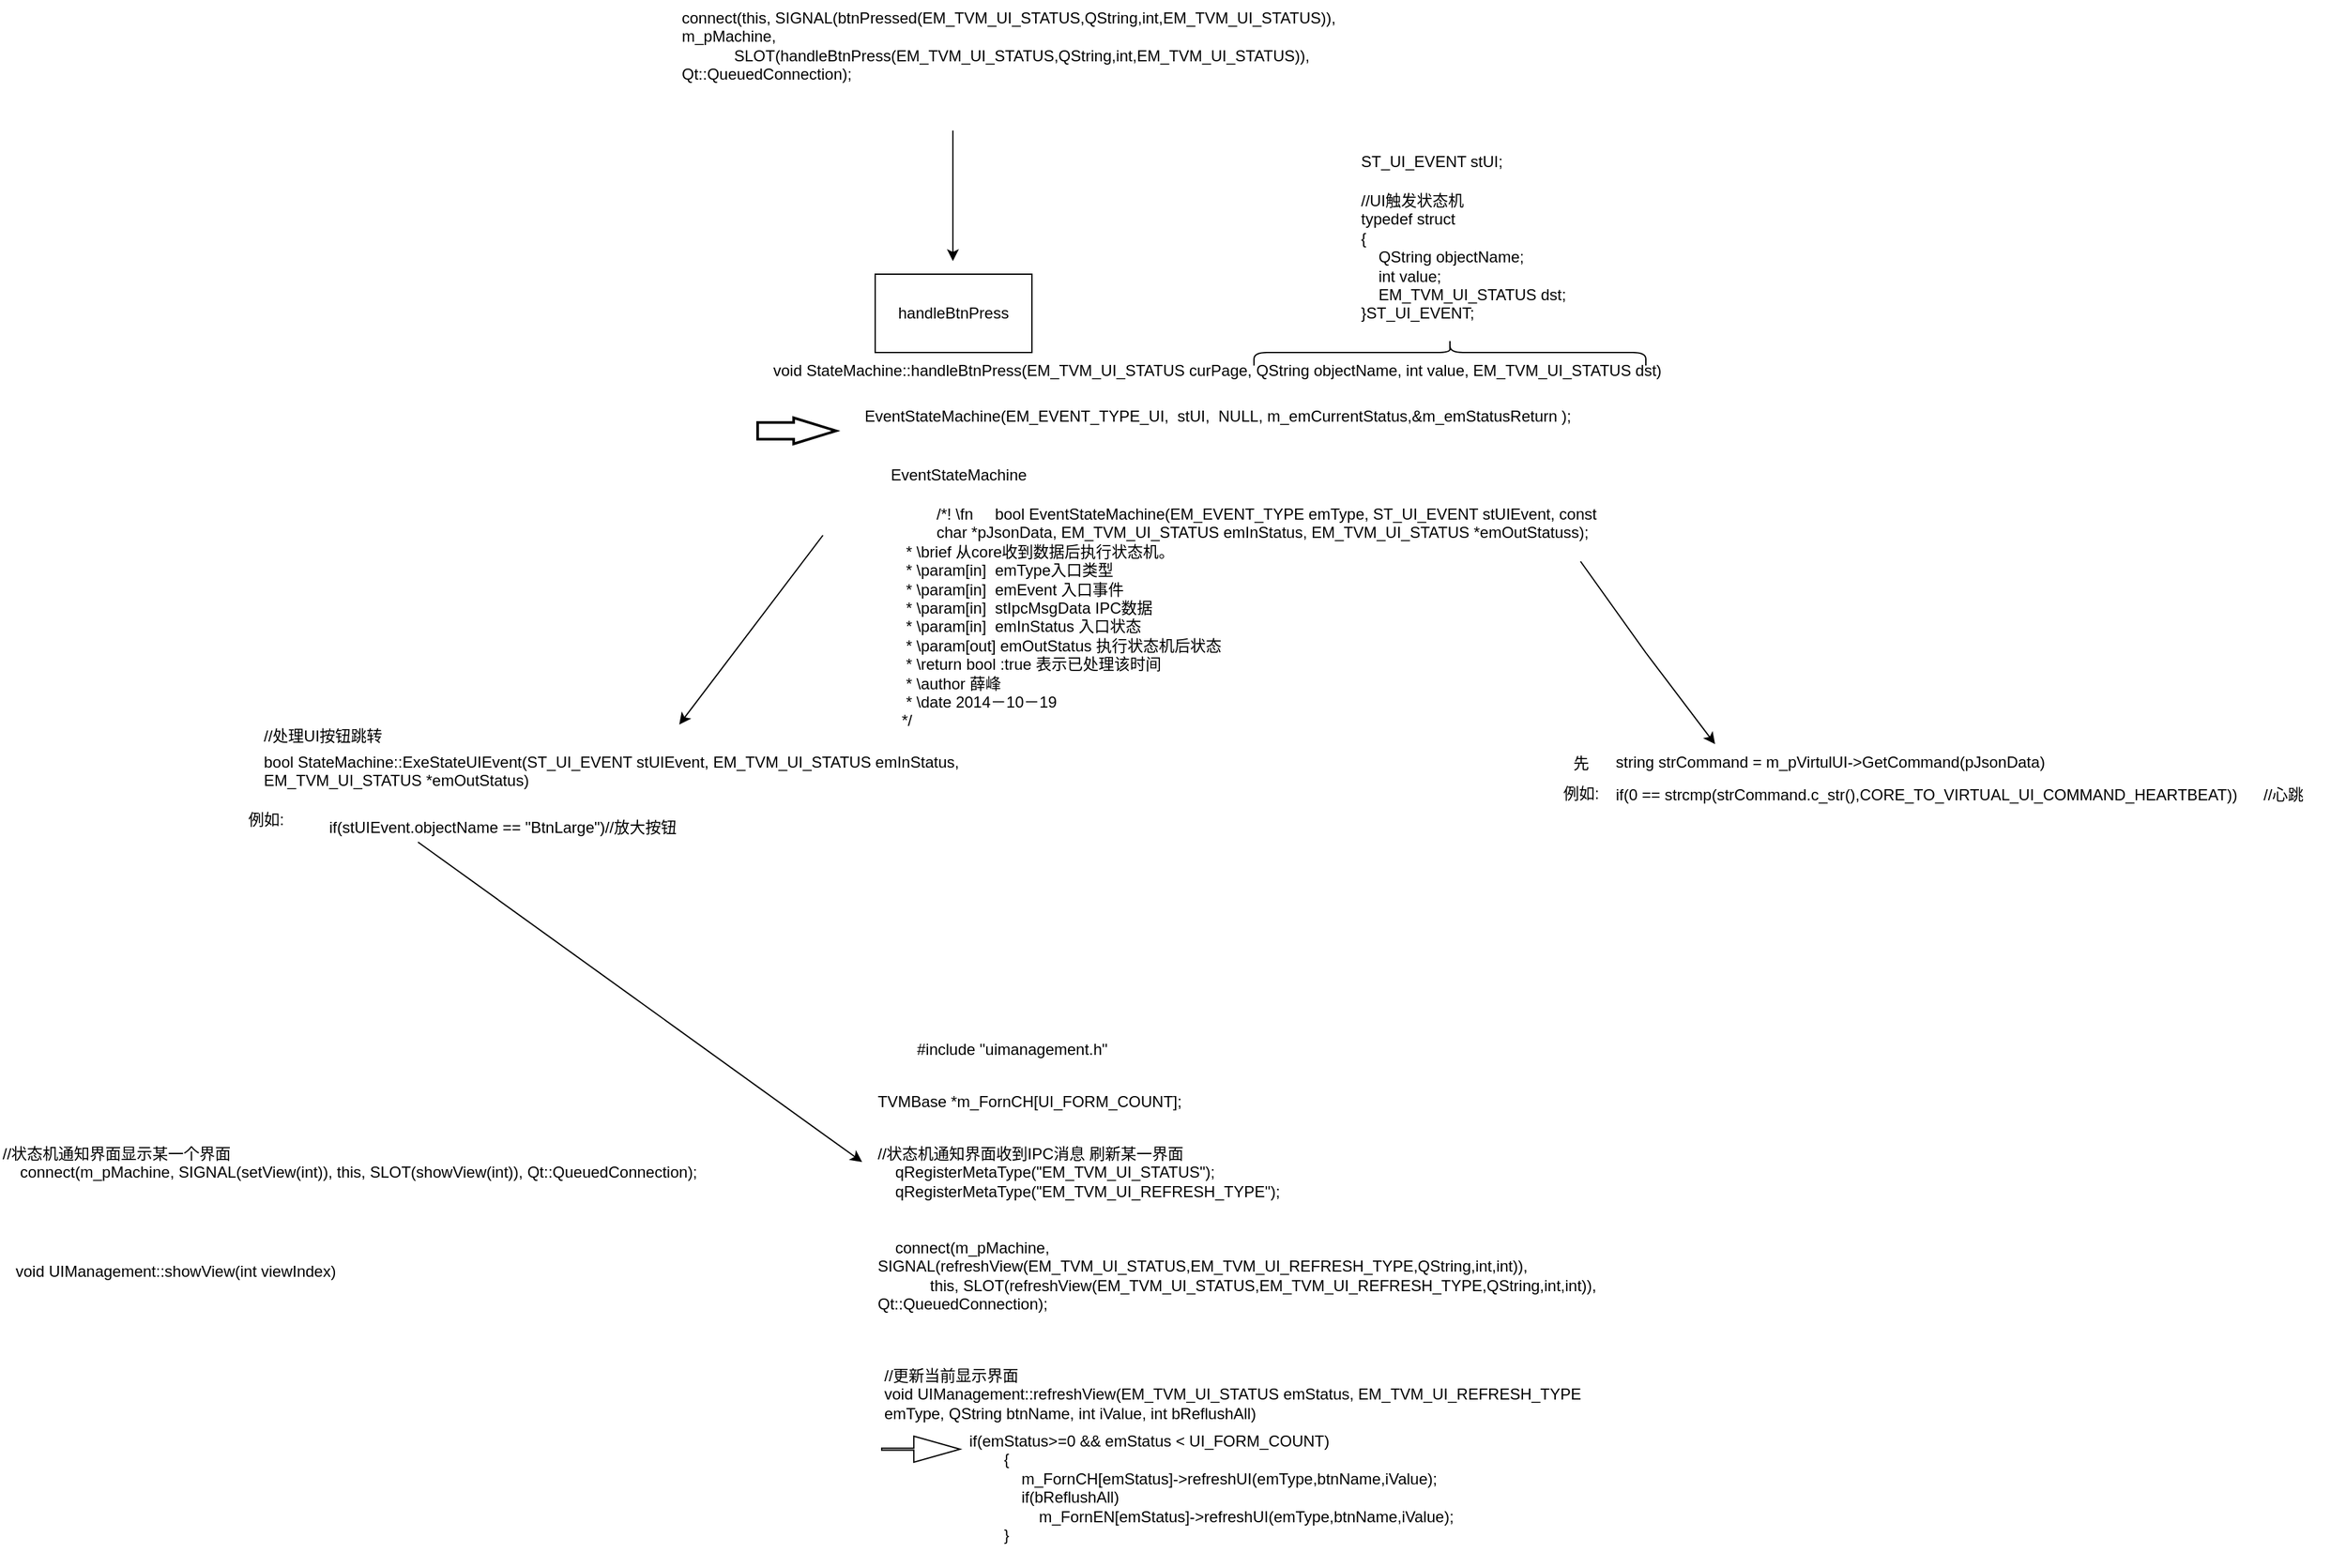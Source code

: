 <mxfile version="20.4.1" type="github">
  <diagram id="v4NcV1EOcFVTRIT4R_Up" name="第 1 页">
    <mxGraphModel dx="1865" dy="545" grid="1" gridSize="10" guides="1" tooltips="1" connect="1" arrows="1" fold="1" page="1" pageScale="1" pageWidth="827" pageHeight="1169" math="0" shadow="0">
      <root>
        <mxCell id="0" />
        <mxCell id="1" parent="0" />
        <mxCell id="l84PdnCawKySDigee48M-1" value="handleBtnPress" style="rounded=0;whiteSpace=wrap;html=1;" parent="1" vertex="1">
          <mxGeometry x="310" y="250" width="120" height="60" as="geometry" />
        </mxCell>
        <mxCell id="l84PdnCawKySDigee48M-2" value="void StateMachine::handleBtnPress(EM_TVM_UI_STATUS curPage, QString objectName, int value, EM_TVM_UI_STATUS dst)" style="text;whiteSpace=wrap;html=1;" parent="1" vertex="1">
          <mxGeometry x="230" y="310" width="730" height="50" as="geometry" />
        </mxCell>
        <mxCell id="l84PdnCawKySDigee48M-3" value="" style="shape=curlyBracket;whiteSpace=wrap;html=1;rounded=1;direction=south;" parent="1" vertex="1">
          <mxGeometry x="600" y="300" width="300" height="20" as="geometry" />
        </mxCell>
        <mxCell id="l84PdnCawKySDigee48M-4" value="//UI触发状态机&#xa;typedef struct&#xa;{&#xa;    QString objectName;&#xa;    int value;&#xa;    EM_TVM_UI_STATUS dst;&#xa;}ST_UI_EVENT;" style="text;whiteSpace=wrap;html=1;" parent="1" vertex="1">
          <mxGeometry x="680" y="180" width="190" height="120" as="geometry" />
        </mxCell>
        <mxCell id="l84PdnCawKySDigee48M-5" value="EventStateMachine" style="text;whiteSpace=wrap;html=1;" parent="1" vertex="1">
          <mxGeometry x="320" y="390" width="140" height="40" as="geometry" />
        </mxCell>
        <mxCell id="l84PdnCawKySDigee48M-8" value="" style="verticalLabelPosition=bottom;verticalAlign=top;html=1;strokeWidth=2;shape=mxgraph.arrows2.arrow;dy=0.36;dx=32.4;notch=0;" parent="1" vertex="1">
          <mxGeometry x="220" y="360" width="60" height="20" as="geometry" />
        </mxCell>
        <mxCell id="l84PdnCawKySDigee48M-10" value="&lt;blockquote style=&quot;margin: 0 0 0 40px; border: none; padding: 0px;&quot;&gt;/*! \fn&amp;nbsp;&lt;span style=&quot;background-color: initial;&quot;&gt;&amp;nbsp; &amp;nbsp; bool EventStateMachine(EM_EVENT_TYPE emType, ST_UI_EVENT stUIEvent, const char *pJsonData, EM_TVM_UI_STATUS emInStatus, EM_TVM_UI_STATUS *emOutStatuss);&lt;/span&gt;&lt;/blockquote&gt;&amp;nbsp; &amp;nbsp; &amp;nbsp;* \brief   从core收到数据后执行状态机。&lt;br&gt;&amp;nbsp; &amp;nbsp; &amp;nbsp;* \param[in]&amp;nbsp; emType入口类型&lt;br&gt;&amp;nbsp; &amp;nbsp; &amp;nbsp;* \param[in]&amp;nbsp;  emEvent 入口事件&lt;br&gt;&amp;nbsp; &amp;nbsp; &amp;nbsp;* \param[in]&amp;nbsp; stIpcMsgData IPC数据&lt;br&gt;&amp;nbsp; &amp;nbsp; &amp;nbsp;* \param[in]&amp;nbsp;  emInStatus 入口状态&lt;br&gt;&amp;nbsp; &amp;nbsp; &amp;nbsp;* \param[out] emOutStatus 执行状态机后状态&lt;br&gt;&amp;nbsp; &amp;nbsp; &amp;nbsp;* \return  bool :true 表示已处理该时间&lt;br&gt;&amp;nbsp; &amp;nbsp; &amp;nbsp;* \author   薛峰&lt;br&gt;&amp;nbsp; &amp;nbsp; &amp;nbsp;* \date   2014－10－19&lt;br&gt;&amp;nbsp; &amp;nbsp; */" style="text;whiteSpace=wrap;html=1;" parent="1" vertex="1">
          <mxGeometry x="315" y="420" width="560" height="180" as="geometry" />
        </mxCell>
        <mxCell id="l84PdnCawKySDigee48M-11" value="bool StateMachine::ExeStateUIEvent(ST_UI_EVENT stUIEvent, EM_TVM_UI_STATUS emInStatus, EM_TVM_UI_STATUS *emOutStatus)" style="text;whiteSpace=wrap;html=1;" parent="1" vertex="1">
          <mxGeometry x="-160" y="610" width="560" height="50" as="geometry" />
        </mxCell>
        <mxCell id="l84PdnCawKySDigee48M-12" value="" style="endArrow=classic;html=1;rounded=0;" parent="1" edge="1">
          <mxGeometry width="50" height="50" relative="1" as="geometry">
            <mxPoint x="270" y="450" as="sourcePoint" />
            <mxPoint x="160" y="595" as="targetPoint" />
          </mxGeometry>
        </mxCell>
        <mxCell id="l84PdnCawKySDigee48M-13" value="//处理UI按钮跳转" style="text;whiteSpace=wrap;html=1;" parent="1" vertex="1">
          <mxGeometry x="-160" y="590" width="120" height="40" as="geometry" />
        </mxCell>
        <mxCell id="l84PdnCawKySDigee48M-15" value="if(stUIEvent.objectName == &quot;BtnLarge&quot;)//放大按钮" style="text;whiteSpace=wrap;html=1;" parent="1" vertex="1">
          <mxGeometry x="-110" y="660" width="300" height="40" as="geometry" />
        </mxCell>
        <mxCell id="l84PdnCawKySDigee48M-16" value="&lt;span style=&quot;white-space: pre;&quot;&gt; &lt;/span&gt;&lt;span style=&quot;white-space: pre;&quot;&gt; &lt;/span&gt;&lt;br&gt;&lt;span style=&quot;white-space: pre;&quot;&gt; &lt;/span&gt;&lt;span style=&quot;white-space: pre;&quot;&gt; &lt;/span&gt;例如:" style="text;html=1;align=center;verticalAlign=middle;resizable=0;points=[];autosize=1;strokeColor=none;fillColor=none;" parent="1" vertex="1">
          <mxGeometry x="-210" y="640" width="100" height="40" as="geometry" />
        </mxCell>
        <mxCell id="l84PdnCawKySDigee48M-17" value="" style="endArrow=classic;html=1;rounded=0;" parent="1" edge="1">
          <mxGeometry width="50" height="50" relative="1" as="geometry">
            <mxPoint x="850" y="470" as="sourcePoint" />
            <mxPoint x="953" y="610" as="targetPoint" />
            <Array as="points">
              <mxPoint x="900" y="540" />
            </Array>
          </mxGeometry>
        </mxCell>
        <mxCell id="l84PdnCawKySDigee48M-18" value="string strCommand = m_pVirtulUI-&gt;GetCommand(pJsonData)" style="text;whiteSpace=wrap;html=1;" parent="1" vertex="1">
          <mxGeometry x="875" y="610" width="360" height="40" as="geometry" />
        </mxCell>
        <mxCell id="l84PdnCawKySDigee48M-19" value="if(0 == strcmp(strCommand.c_str(),CORE_TO_VIRTUAL_UI_COMMAND_HEARTBEAT))      //心跳" style="text;whiteSpace=wrap;html=1;" parent="1" vertex="1">
          <mxGeometry x="875" y="635" width="560" height="50" as="geometry" />
        </mxCell>
        <mxCell id="l84PdnCawKySDigee48M-20" value="&lt;br&gt;例如:" style="text;html=1;align=center;verticalAlign=middle;resizable=0;points=[];autosize=1;strokeColor=none;fillColor=none;" parent="1" vertex="1">
          <mxGeometry x="825" y="620" width="50" height="40" as="geometry" />
        </mxCell>
        <mxCell id="l84PdnCawKySDigee48M-21" value="先" style="text;html=1;align=center;verticalAlign=middle;resizable=0;points=[];autosize=1;strokeColor=none;fillColor=none;" parent="1" vertex="1">
          <mxGeometry x="830" y="610" width="40" height="30" as="geometry" />
        </mxCell>
        <mxCell id="l84PdnCawKySDigee48M-22" value="connect(this, SIGNAL(btnPressed(EM_TVM_UI_STATUS,QString,int,EM_TVM_UI_STATUS)), m_pMachine,&#xa;            SLOT(handleBtnPress(EM_TVM_UI_STATUS,QString,int,EM_TVM_UI_STATUS)), Qt::QueuedConnection);" style="text;whiteSpace=wrap;html=1;" parent="1" vertex="1">
          <mxGeometry x="160" y="40" width="560" height="80" as="geometry" />
        </mxCell>
        <mxCell id="l84PdnCawKySDigee48M-23" value="" style="endArrow=classic;html=1;rounded=0;" parent="1" edge="1">
          <mxGeometry width="50" height="50" relative="1" as="geometry">
            <mxPoint x="369.5" y="140" as="sourcePoint" />
            <mxPoint x="369.5" y="240" as="targetPoint" />
          </mxGeometry>
        </mxCell>
        <mxCell id="l84PdnCawKySDigee48M-24" value="TVMBase *m_FornCH[UI_FORM_COUNT];" style="text;whiteSpace=wrap;html=1;" parent="1" vertex="1">
          <mxGeometry x="310" y="870" width="270" height="40" as="geometry" />
        </mxCell>
        <mxCell id="l84PdnCawKySDigee48M-25" value="#include &quot;uimanagement.h&quot;" style="text;whiteSpace=wrap;html=1;" parent="1" vertex="1">
          <mxGeometry x="340" y="830" width="180" height="40" as="geometry" />
        </mxCell>
        <mxCell id="l84PdnCawKySDigee48M-26" value="//更新当前显示界面&lt;br&gt;void UIManagement::refreshView(EM_TVM_UI_STATUS emStatus, EM_TVM_UI_REFRESH_TYPE emType, QString btnName, int iValue, int bReflushAll)&lt;br&gt;" style="text;whiteSpace=wrap;html=1;" parent="1" vertex="1">
          <mxGeometry x="315" y="1080" width="560" height="80" as="geometry" />
        </mxCell>
        <mxCell id="l84PdnCawKySDigee48M-27" value="" style="html=1;shadow=0;dashed=0;align=center;verticalAlign=middle;shape=mxgraph.arrows2.arrow;dy=0.92;dx=35.4;notch=0;" parent="1" vertex="1">
          <mxGeometry x="315" y="1140" width="60" height="20" as="geometry" />
        </mxCell>
        <mxCell id="l84PdnCawKySDigee48M-28" value="if(emStatus&gt;=0 &amp;&amp; emStatus &lt; UI_FORM_COUNT)&#xa;        {&#xa;            m_FornCH[emStatus]-&gt;refreshUI(emType,btnName,iValue);&#xa;            if(bReflushAll)&#xa;                m_FornEN[emStatus]-&gt;refreshUI(emType,btnName,iValue);&#xa;        }" style="text;whiteSpace=wrap;html=1;" parent="1" vertex="1">
          <mxGeometry x="380" y="1130" width="400" height="110" as="geometry" />
        </mxCell>
        <mxCell id="l84PdnCawKySDigee48M-29" value="" style="endArrow=classic;html=1;rounded=0;" parent="1" edge="1">
          <mxGeometry width="50" height="50" relative="1" as="geometry">
            <mxPoint x="-40" y="685" as="sourcePoint" />
            <mxPoint x="300" y="930" as="targetPoint" />
          </mxGeometry>
        </mxCell>
        <mxCell id="l84PdnCawKySDigee48M-30" value="//状态机通知界面显示某一个界面&#xa;    connect(m_pMachine, SIGNAL(setView(int)), this, SLOT(showView(int)), Qt::QueuedConnection);" style="text;whiteSpace=wrap;html=1;" parent="1" vertex="1">
          <mxGeometry x="-360" y="910" width="560" height="70" as="geometry" />
        </mxCell>
        <mxCell id="l84PdnCawKySDigee48M-35" value="EventStateMachine(EM_EVENT_TYPE_UI,  stUI,  NULL, m_emCurrentStatus,&amp;m_emStatusReturn );" style="text;whiteSpace=wrap;html=1;" parent="1" vertex="1">
          <mxGeometry x="300" y="345" width="560" height="50" as="geometry" />
        </mxCell>
        <mxCell id="ETHRLqlxkjIjxUWYg9xR-1" value="//状态机通知界面收到IPC消息 刷新某一界面&#xa;    qRegisterMetaType&lt;EM_TVM_UI_STATUS&gt;(&quot;EM_TVM_UI_STATUS&quot;);&#xa;    qRegisterMetaType&lt;EM_TVM_UI_REFRESH_TYPE&gt;(&quot;EM_TVM_UI_REFRESH_TYPE&quot;);&#xa;&#xa;&#xa;    connect(m_pMachine, SIGNAL(refreshView(EM_TVM_UI_STATUS,EM_TVM_UI_REFRESH_TYPE,QString,int,int)),&#xa;            this, SLOT(refreshView(EM_TVM_UI_STATUS,EM_TVM_UI_REFRESH_TYPE,QString,int,int)), Qt::QueuedConnection);" style="text;whiteSpace=wrap;html=1;" parent="1" vertex="1">
          <mxGeometry x="310" y="910" width="560" height="170" as="geometry" />
        </mxCell>
        <mxCell id="ETHRLqlxkjIjxUWYg9xR-2" value="void UIManagement::showView(int viewIndex)" style="text;whiteSpace=wrap;html=1;" parent="1" vertex="1">
          <mxGeometry x="-350" y="1000" width="280" height="40" as="geometry" />
        </mxCell>
        <mxCell id="fMNYX-wSAbJzurtH1VYz-1" value="ST_UI_EVENT stUI;" style="text;whiteSpace=wrap;html=1;" vertex="1" parent="1">
          <mxGeometry x="680" y="150" width="140" height="40" as="geometry" />
        </mxCell>
      </root>
    </mxGraphModel>
  </diagram>
</mxfile>
